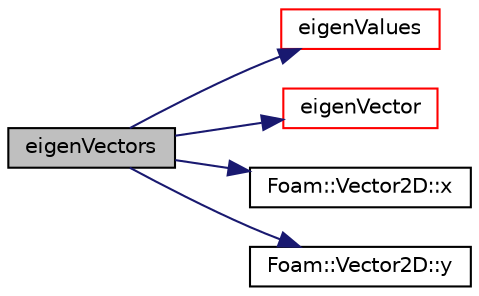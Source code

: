 digraph "eigenVectors"
{
  bgcolor="transparent";
  edge [fontname="Helvetica",fontsize="10",labelfontname="Helvetica",labelfontsize="10"];
  node [fontname="Helvetica",fontsize="10",shape=record];
  rankdir="LR";
  Node1 [label="eigenVectors",height=0.2,width=0.4,color="black", fillcolor="grey75", style="filled", fontcolor="black"];
  Node1 -> Node2 [color="midnightblue",fontsize="10",style="solid",fontname="Helvetica"];
  Node2 [label="eigenValues",height=0.2,width=0.4,color="red",URL="$a10733.html#aa0c4e4f4bfc484852c8d9a8aa36525ef"];
  Node1 -> Node3 [color="midnightblue",fontsize="10",style="solid",fontname="Helvetica"];
  Node3 [label="eigenVector",height=0.2,width=0.4,color="red",URL="$a10733.html#aed8ccde72af25f41d76277dffa26abad"];
  Node1 -> Node4 [color="midnightblue",fontsize="10",style="solid",fontname="Helvetica"];
  Node4 [label="Foam::Vector2D::x",height=0.2,width=0.4,color="black",URL="$a02792.html#aeb7dc4a97968c543f58f9c7082e55757"];
  Node1 -> Node5 [color="midnightblue",fontsize="10",style="solid",fontname="Helvetica"];
  Node5 [label="Foam::Vector2D::y",height=0.2,width=0.4,color="black",URL="$a02792.html#a77c00b469d89c23bd35d2eb236140f70"];
}
